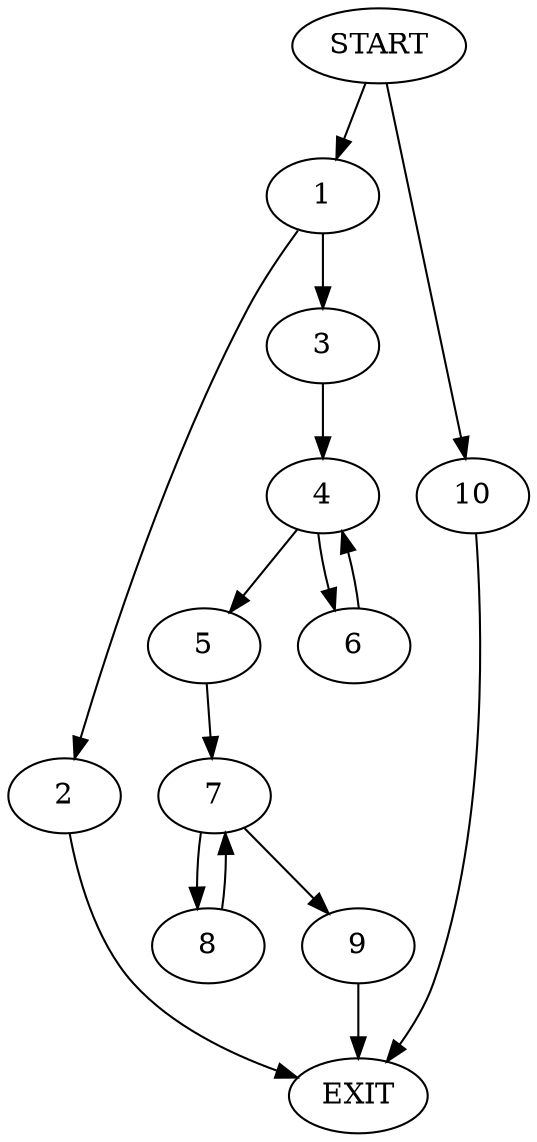 digraph {
0 [label="START"]
11 [label="EXIT"]
0 -> 1
1 -> 2
1 -> 3
3 -> 4
2 -> 11
4 -> 5
4 -> 6
6 -> 4
5 -> 7
7 -> 8
7 -> 9
9 -> 11
8 -> 7
0 -> 10
10 -> 11
}
